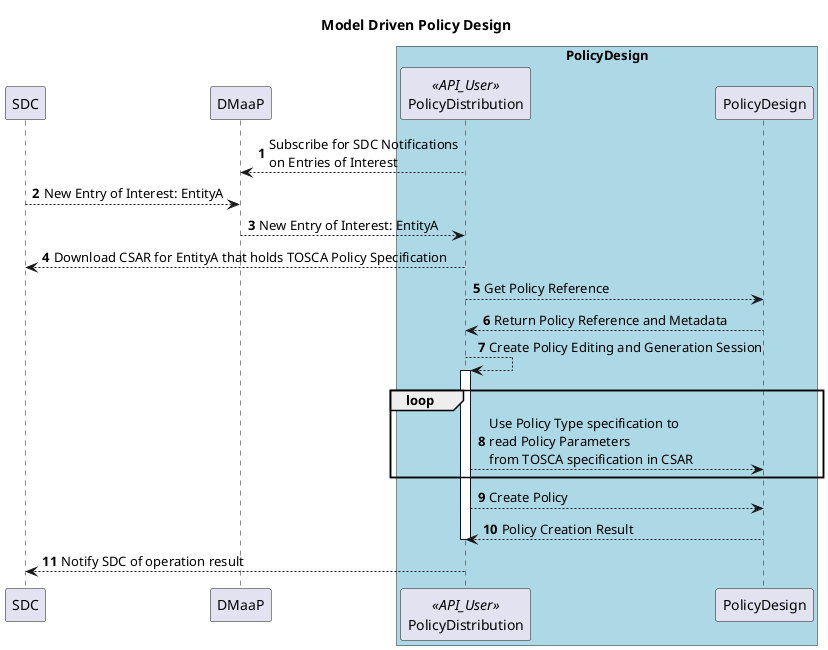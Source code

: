 @startuml

title Model Driven Policy Design

participant SDC
participant DMaaP

box "PolicyDesign" #LightBlue
  participant PolicyDistribution << API_User >>
  participant PolicyDesign
end box

autonumber

PolicyDistribution --> DMaaP : Subscribe for SDC Notifications\non Entries of Interest
SDC --> DMaaP : New Entry of Interest: EntityA
DMaaP --> PolicyDistribution : New Entry of Interest: EntityA

PolicyDistribution --> SDC : Download CSAR for EntityA that holds TOSCA Policy Specification

PolicyDistribution --> PolicyDesign : Get Policy Reference
PolicyDesign --> PolicyDistribution : Return Policy Reference and Metadata
PolicyDistribution --> PolicyDistribution : Create Policy Editing and Generation Session

activate PolicyDistribution
loop
  PolicyDistribution --> PolicyDesign : Use Policy Type specification to\nread Policy Parameters\nfrom TOSCA specification in CSAR
end

PolicyDistribution --> PolicyDesign : Create Policy
PolicyDesign --> PolicyDistribution : Policy Creation Result
deactivate PolicyDistribution

PolicyDistribution --> SDC : Notify SDC of operation result

@enduml